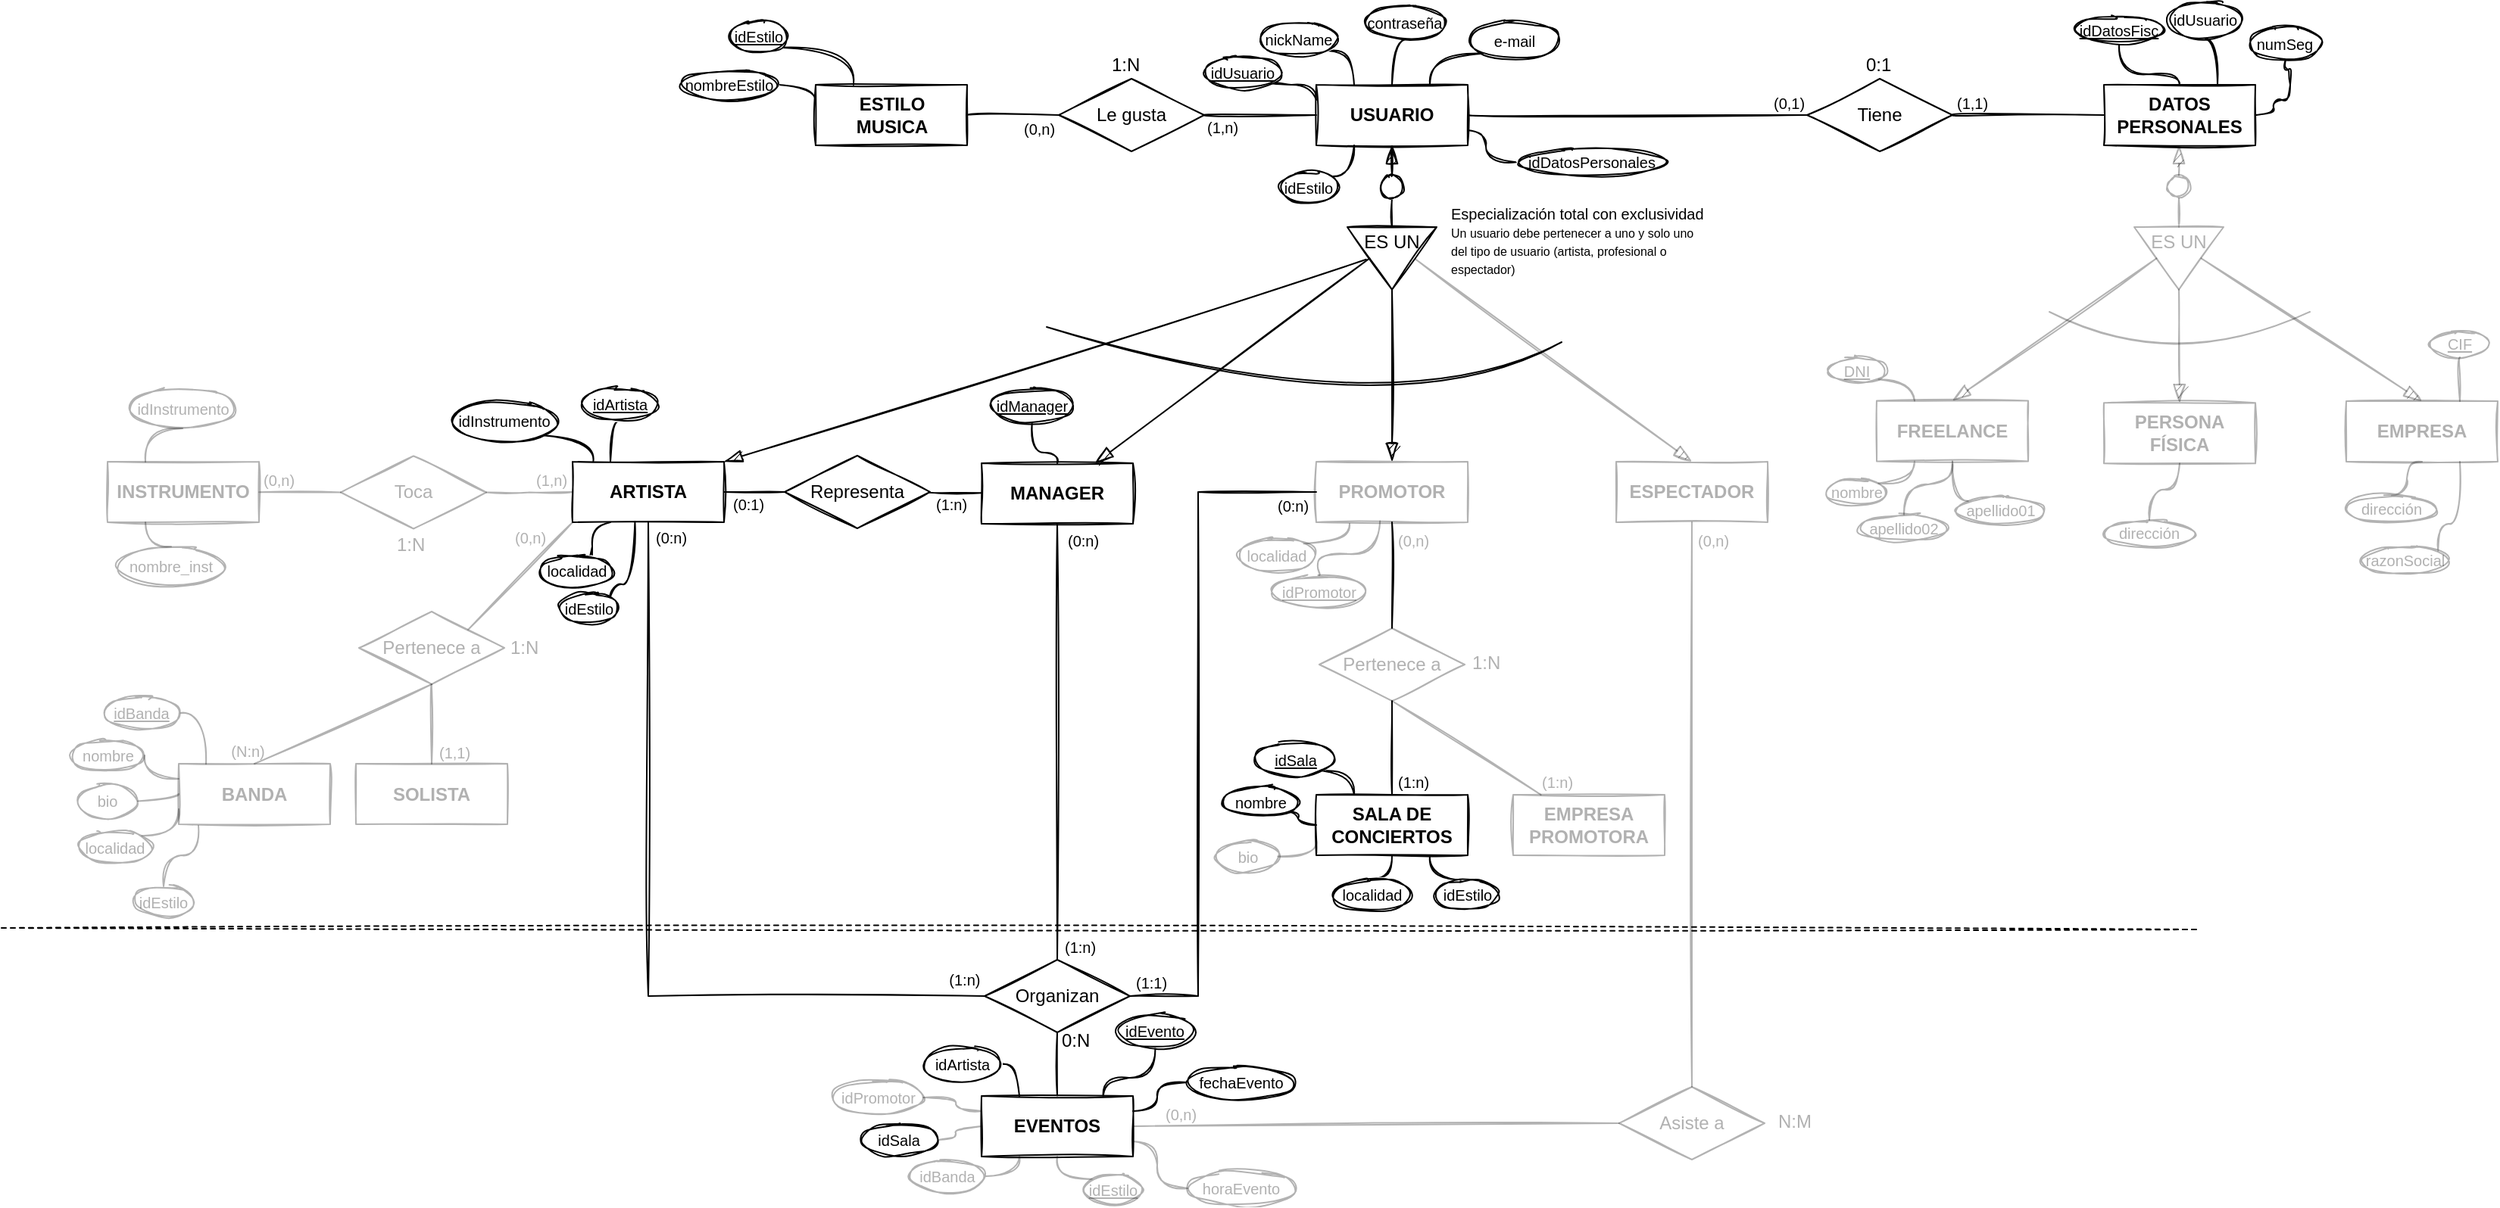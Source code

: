 <mxfile version="14.5.1" type="device"><diagram id="kA73rq3UbrbrJ2y4WX36" name="Página-1"><mxGraphModel dx="1982" dy="475" grid="1" gridSize="10" guides="1" tooltips="1" connect="1" arrows="1" fold="1" page="1" pageScale="1" pageWidth="1169" pageHeight="827" math="0" shadow="0"><root><mxCell id="0"/><mxCell id="1" parent="0"/><mxCell id="zDfjt7TRRJ79SVTRpYC5-22" value="" style="edgeStyle=orthogonalEdgeStyle;orthogonalLoop=1;jettySize=auto;html=1;endArrow=none;endFill=0;startArrow=blockThin;startFill=1;endSize=10;startSize=10;entryX=0.5;entryY=0;entryDx=0;entryDy=0;rounded=0;sketch=1;" parent="1" source="zDfjt7TRRJ79SVTRpYC5-2" target="5ZUB5LzsXJFcUnH5BHxF-18" edge="1"><mxGeometry relative="1" as="geometry"><mxPoint x="428" y="160" as="targetPoint"/></mxGeometry></mxCell><mxCell id="5ZUB5LzsXJFcUnH5BHxF-34" value="" style="edgeStyle=none;curved=1;orthogonalLoop=1;jettySize=auto;html=1;startArrow=none;startFill=0;startSize=10;endArrow=none;endFill=0;endSize=10;fontSize=10;sketch=1;" parent="1" source="zDfjt7TRRJ79SVTRpYC5-2" target="5ZUB5LzsXJFcUnH5BHxF-33" edge="1"><mxGeometry relative="1" as="geometry"/></mxCell><mxCell id="zDfjt7TRRJ79SVTRpYC5-2" value="USUARIO" style="whiteSpace=wrap;html=1;align=center;fontStyle=1;sketch=1;" parent="1" vertex="1"><mxGeometry x="378" y="70" width="100" height="40" as="geometry"/></mxCell><mxCell id="zDfjt7TRRJ79SVTRpYC5-12" style="edgeStyle=orthogonalEdgeStyle;curved=1;orthogonalLoop=1;jettySize=auto;html=1;exitX=1;exitY=0.5;exitDx=0;exitDy=0;entryX=0;entryY=0.25;entryDx=0;entryDy=0;endArrow=none;endFill=0;sketch=1;" parent="1" source="zDfjt7TRRJ79SVTRpYC5-4" target="zDfjt7TRRJ79SVTRpYC5-2" edge="1"><mxGeometry relative="1" as="geometry"><Array as="points"><mxPoint x="345" y="70"/><mxPoint x="378" y="70"/></Array></mxGeometry></mxCell><mxCell id="zDfjt7TRRJ79SVTRpYC5-4" value="idUsuario" style="ellipse;whiteSpace=wrap;html=1;align=center;fontStyle=4;fontSize=10;sketch=1;" parent="1" vertex="1"><mxGeometry x="304" y="51" width="51.33" height="22" as="geometry"/></mxCell><mxCell id="zDfjt7TRRJ79SVTRpYC5-11" style="edgeStyle=orthogonalEdgeStyle;orthogonalLoop=1;jettySize=auto;html=1;exitX=1;exitY=1;exitDx=0;exitDy=0;entryX=0.25;entryY=0;entryDx=0;entryDy=0;endArrow=none;endFill=0;curved=1;sketch=1;" parent="1" source="zDfjt7TRRJ79SVTRpYC5-5" target="zDfjt7TRRJ79SVTRpYC5-2" edge="1"><mxGeometry relative="1" as="geometry"/></mxCell><mxCell id="zDfjt7TRRJ79SVTRpYC5-5" value="nickName" style="ellipse;whiteSpace=wrap;html=1;align=center;fontStyle=0;fontSize=10;sketch=1;" parent="1" vertex="1"><mxGeometry x="340" y="28.29" width="53" height="22.71" as="geometry"/></mxCell><mxCell id="zDfjt7TRRJ79SVTRpYC5-13" style="edgeStyle=orthogonalEdgeStyle;curved=1;orthogonalLoop=1;jettySize=auto;html=1;exitX=0.5;exitY=1;exitDx=0;exitDy=0;entryX=0.5;entryY=0;entryDx=0;entryDy=0;endArrow=none;endFill=0;sketch=1;" parent="1" source="zDfjt7TRRJ79SVTRpYC5-6" target="zDfjt7TRRJ79SVTRpYC5-2" edge="1"><mxGeometry relative="1" as="geometry"/></mxCell><mxCell id="zDfjt7TRRJ79SVTRpYC5-6" value="contraseña" style="ellipse;whiteSpace=wrap;html=1;align=center;fontStyle=0;fontSize=10;sketch=1;" parent="1" vertex="1"><mxGeometry x="410" y="17.29" width="53" height="22.71" as="geometry"/></mxCell><mxCell id="zDfjt7TRRJ79SVTRpYC5-14" style="edgeStyle=orthogonalEdgeStyle;curved=1;orthogonalLoop=1;jettySize=auto;html=1;exitX=0;exitY=1;exitDx=0;exitDy=0;entryX=0.75;entryY=0;entryDx=0;entryDy=0;endArrow=none;endFill=0;sketch=1;" parent="1" source="zDfjt7TRRJ79SVTRpYC5-10" target="zDfjt7TRRJ79SVTRpYC5-2" edge="1"><mxGeometry relative="1" as="geometry"/></mxCell><mxCell id="zDfjt7TRRJ79SVTRpYC5-10" value="e-mail" style="ellipse;whiteSpace=wrap;html=1;align=center;fontStyle=0;fontSize=10;sketch=1;" parent="1" vertex="1"><mxGeometry x="480" y="28.29" width="58" height="24.86" as="geometry"/></mxCell><mxCell id="zDfjt7TRRJ79SVTRpYC5-34" value="" style="sketch=1;jumpStyle=sharp;orthogonalLoop=1;jettySize=auto;html=1;shadow=0;endArrow=none;endFill=0;exitX=0;exitY=1;exitDx=0;exitDy=0;entryX=1;entryY=0;entryDx=0;entryDy=0;opacity=30;textOpacity=30;" parent="1" source="zDfjt7TRRJ79SVTRpYC5-15" target="zDfjt7TRRJ79SVTRpYC5-31" edge="1"><mxGeometry relative="1" as="geometry"/></mxCell><mxCell id="zDfjt7TRRJ79SVTRpYC5-15" value="ARTISTA" style="whiteSpace=wrap;html=1;align=center;fontStyle=1;sketch=1;" parent="1" vertex="1"><mxGeometry x="-113" y="319" width="100" height="40" as="geometry"/></mxCell><mxCell id="z0fIPWM9tn7xFBzED4TF-3" style="edgeStyle=orthogonalEdgeStyle;orthogonalLoop=1;jettySize=auto;html=1;entryX=1;entryY=0.5;entryDx=0;entryDy=0;endArrow=none;endFill=0;exitX=0;exitY=0.25;exitDx=0;exitDy=0;curved=1;opacity=30;textOpacity=30;sketch=1;" parent="1" source="zDfjt7TRRJ79SVTRpYC5-16" target="5ZUB5LzsXJFcUnH5BHxF-48" edge="1"><mxGeometry relative="1" as="geometry"><mxPoint x="-340" y="499.5" as="sourcePoint"/></mxGeometry></mxCell><mxCell id="zDfjt7TRRJ79SVTRpYC5-16" value="BANDA" style="whiteSpace=wrap;html=1;align=center;fontStyle=1;opacity=30;textOpacity=30;sketch=1;" parent="1" vertex="1"><mxGeometry x="-373" y="518.5" width="100" height="40" as="geometry"/></mxCell><mxCell id="zDfjt7TRRJ79SVTRpYC5-18" value="PROMOTOR" style="whiteSpace=wrap;html=1;align=center;fontStyle=1;opacity=30;textOpacity=30;sketch=1;" parent="1" vertex="1"><mxGeometry x="378" y="319" width="100" height="40" as="geometry"/></mxCell><mxCell id="9Tc9jg6i9HlDDmz3QOI4-15" style="edgeStyle=none;rounded=0;orthogonalLoop=1;jettySize=auto;html=1;exitX=0.5;exitY=1;exitDx=0;exitDy=0;entryX=0.5;entryY=0;entryDx=0;entryDy=0;startSize=10;endArrow=none;endFill=0;endSize=10;opacity=30;sketch=1;" parent="1" source="zDfjt7TRRJ79SVTRpYC5-20" target="9Tc9jg6i9HlDDmz3QOI4-14" edge="1"><mxGeometry relative="1" as="geometry"/></mxCell><mxCell id="zDfjt7TRRJ79SVTRpYC5-20" value="ESPECTADOR" style="whiteSpace=wrap;html=1;align=center;fontStyle=1;opacity=30;textOpacity=30;sketch=1;" parent="1" vertex="1"><mxGeometry x="576" y="319" width="100" height="40" as="geometry"/></mxCell><mxCell id="zDfjt7TRRJ79SVTRpYC5-23" value="" style="orthogonalLoop=1;jettySize=auto;html=1;endArrow=blockThin;endFill=1;jumpStyle=sharp;rounded=0;exitX=0;exitY=0;exitDx=29.5;exitDy=0;exitPerimeter=0;endSize=10;sketch=1;" parent="1" source="5ZUB5LzsXJFcUnH5BHxF-9" target="zDfjt7TRRJ79SVTRpYC5-18" edge="1"><mxGeometry relative="1" as="geometry"><mxPoint x="428" y="213.0" as="sourcePoint"/></mxGeometry></mxCell><mxCell id="zDfjt7TRRJ79SVTRpYC5-25" style="orthogonalLoop=1;jettySize=auto;html=1;endArrow=blockThin;endFill=1;exitX=0;exitY=0;exitDx=14.75;exitDy=20.65;jumpStyle=sharp;rounded=0;entryX=0.5;entryY=0;entryDx=0;entryDy=0;exitPerimeter=0;endSize=10;textOpacity=30;opacity=30;sketch=1;" parent="1" source="5ZUB5LzsXJFcUnH5BHxF-9" target="zDfjt7TRRJ79SVTRpYC5-20" edge="1"><mxGeometry relative="1" as="geometry"><mxPoint x="428" y="213.0" as="sourcePoint"/></mxGeometry></mxCell><mxCell id="zDfjt7TRRJ79SVTRpYC5-26" style="orthogonalLoop=1;jettySize=auto;html=1;endArrow=blockThin;endFill=1;jumpStyle=sharp;rounded=0;exitX=0;exitY=0;exitDx=44.25;exitDy=20.65;exitPerimeter=0;endSize=10;entryX=1;entryY=0;entryDx=0;entryDy=0;sketch=1;" parent="1" source="5ZUB5LzsXJFcUnH5BHxF-9" target="zDfjt7TRRJ79SVTRpYC5-15" edge="1"><mxGeometry relative="1" as="geometry"><mxPoint x="400" y="199" as="sourcePoint"/></mxGeometry></mxCell><mxCell id="zDfjt7TRRJ79SVTRpYC5-35" value="" style="sketch=1;jumpStyle=sharp;orthogonalLoop=1;jettySize=auto;html=1;shadow=0;endArrow=none;endFill=0;entryX=0.5;entryY=0;entryDx=0;entryDy=0;rounded=0;exitX=0.5;exitY=1;exitDx=0;exitDy=0;opacity=30;textOpacity=30;" parent="1" source="zDfjt7TRRJ79SVTRpYC5-31" target="zDfjt7TRRJ79SVTRpYC5-16" edge="1"><mxGeometry relative="1" as="geometry"/></mxCell><mxCell id="gb5UE7c5eUjrm0hAmpQV-17" value="" style="edgeStyle=orthogonalEdgeStyle;curved=1;rounded=0;orthogonalLoop=1;jettySize=auto;html=1;endArrow=none;endFill=0;opacity=30;sketch=1;" parent="1" source="zDfjt7TRRJ79SVTRpYC5-31" target="gb5UE7c5eUjrm0hAmpQV-16" edge="1"><mxGeometry relative="1" as="geometry"/></mxCell><mxCell id="zDfjt7TRRJ79SVTRpYC5-31" value="Pertenece a" style="shape=rhombus;perimeter=rhombusPerimeter;whiteSpace=wrap;html=1;align=center;gradientColor=none;opacity=30;textOpacity=30;sketch=1;" parent="1" vertex="1"><mxGeometry x="-254" y="418" width="96" height="48" as="geometry"/></mxCell><mxCell id="zDfjt7TRRJ79SVTRpYC5-36" value="1:N" style="text;strokeColor=none;fillColor=none;spacingLeft=4;spacingRight=4;overflow=hidden;rotatable=0;points=[[0,0.5],[1,0.5]];portConstraint=eastwest;fontSize=12;opacity=30;textOpacity=30;sketch=1;" parent="1" vertex="1"><mxGeometry x="-160" y="428" width="40" height="30" as="geometry"/></mxCell><mxCell id="zDfjt7TRRJ79SVTRpYC5-37" value="(0,n)" style="text;strokeColor=none;fillColor=none;spacingLeft=4;spacingRight=4;overflow=hidden;rotatable=0;points=[[0,0.5],[1,0.5]];portConstraint=eastwest;fontSize=10;opacity=30;textOpacity=30;sketch=1;" parent="1" vertex="1"><mxGeometry x="-157" y="357" width="40" height="30" as="geometry"/></mxCell><mxCell id="zDfjt7TRRJ79SVTRpYC5-38" value="(N:n)" style="text;strokeColor=none;fillColor=none;spacingLeft=4;spacingRight=4;overflow=hidden;rotatable=0;points=[[0,0.5],[1,0.5]];portConstraint=eastwest;fontSize=10;opacity=30;textOpacity=30;sketch=1;" parent="1" vertex="1"><mxGeometry x="-344.33" y="498" width="40" height="30" as="geometry"/></mxCell><mxCell id="zDfjt7TRRJ79SVTRpYC5-39" value="" style="edgeStyle=orthogonalEdgeStyle;curved=1;sketch=1;jumpStyle=sharp;orthogonalLoop=1;jettySize=auto;html=1;shadow=0;endArrow=none;endFill=0;" parent="1" target="zDfjt7TRRJ79SVTRpYC5-42" edge="1"><mxGeometry relative="1" as="geometry"><mxPoint x="428" y="359" as="sourcePoint"/></mxGeometry></mxCell><mxCell id="zDfjt7TRRJ79SVTRpYC5-40" value="SALA DE CONCIERTOS" style="whiteSpace=wrap;html=1;align=center;fontStyle=1;sketch=1;" parent="1" vertex="1"><mxGeometry x="378" y="539" width="100" height="40" as="geometry"/></mxCell><mxCell id="zDfjt7TRRJ79SVTRpYC5-41" value="" style="sketch=1;jumpStyle=sharp;orthogonalLoop=1;jettySize=auto;html=1;shadow=0;endArrow=none;endFill=0;rounded=0;exitX=0.5;exitY=1;exitDx=0;exitDy=0;textOpacity=30;" parent="1" source="zDfjt7TRRJ79SVTRpYC5-42" target="zDfjt7TRRJ79SVTRpYC5-40" edge="1"><mxGeometry relative="1" as="geometry"/></mxCell><mxCell id="zDfjt7TRRJ79SVTRpYC5-42" value="Pertenece a" style="shape=rhombus;perimeter=rhombusPerimeter;whiteSpace=wrap;html=1;align=center;gradientColor=none;textOpacity=30;opacity=30;sketch=1;" parent="1" vertex="1"><mxGeometry x="380" y="429" width="96" height="48" as="geometry"/></mxCell><mxCell id="zDfjt7TRRJ79SVTRpYC5-43" value="1:N" style="text;strokeColor=none;fillColor=none;spacingLeft=4;spacingRight=4;overflow=hidden;rotatable=0;points=[[0,0.5],[1,0.5]];portConstraint=eastwest;fontSize=12;opacity=30;textOpacity=30;sketch=1;" parent="1" vertex="1"><mxGeometry x="475" y="438" width="40" height="30" as="geometry"/></mxCell><mxCell id="zDfjt7TRRJ79SVTRpYC5-46" value="" style="edgeStyle=none;rounded=0;sketch=1;jumpStyle=sharp;orthogonalLoop=1;jettySize=auto;html=1;shadow=0;endArrow=none;endFill=0;fontSize=10;" parent="1" source="zDfjt7TRRJ79SVTRpYC5-44" target="zDfjt7TRRJ79SVTRpYC5-18" edge="1"><mxGeometry relative="1" as="geometry"/></mxCell><mxCell id="zDfjt7TRRJ79SVTRpYC5-44" value="(0,n)" style="text;strokeColor=none;fillColor=none;spacingLeft=4;spacingRight=4;overflow=hidden;rotatable=0;points=[[0,0.5],[1,0.5]];portConstraint=eastwest;fontSize=10;opacity=30;textOpacity=30;sketch=1;" parent="1" vertex="1"><mxGeometry x="426" y="359" width="40" height="30" as="geometry"/></mxCell><mxCell id="zDfjt7TRRJ79SVTRpYC5-45" value="(1:n)" style="text;strokeColor=none;fillColor=none;spacingLeft=4;spacingRight=4;overflow=hidden;rotatable=0;points=[[0,0.5],[1,0.5]];portConstraint=eastwest;fontSize=10;sketch=1;" parent="1" vertex="1"><mxGeometry x="426" y="518.5" width="40" height="30" as="geometry"/></mxCell><mxCell id="5ZUB5LzsXJFcUnH5BHxF-1" value="EMPRESA&lt;br&gt;PROMOTORA" style="whiteSpace=wrap;html=1;align=center;fontStyle=1;textOpacity=30;opacity=30;sketch=1;" parent="1" vertex="1"><mxGeometry x="508" y="539" width="100" height="40" as="geometry"/></mxCell><mxCell id="5ZUB5LzsXJFcUnH5BHxF-2" value="" style="sketch=1;jumpStyle=sharp;orthogonalLoop=1;jettySize=auto;html=1;shadow=0;endArrow=none;endFill=0;exitX=0.5;exitY=1;exitDx=0;exitDy=0;rounded=0;opacity=30;" parent="1" source="zDfjt7TRRJ79SVTRpYC5-42" target="5ZUB5LzsXJFcUnH5BHxF-1" edge="1"><mxGeometry relative="1" as="geometry"><mxPoint x="578" y="467" as="sourcePoint"/></mxGeometry></mxCell><mxCell id="5ZUB5LzsXJFcUnH5BHxF-3" value="(1:n)" style="text;strokeColor=none;fillColor=none;spacingLeft=4;spacingRight=4;overflow=hidden;rotatable=0;points=[[0,0.5],[1,0.5]];portConstraint=eastwest;fontSize=10;textOpacity=30;sketch=1;" parent="1" vertex="1"><mxGeometry x="521" y="518.5" width="40" height="30" as="geometry"/></mxCell><mxCell id="z0fIPWM9tn7xFBzED4TF-27" style="edgeStyle=orthogonalEdgeStyle;orthogonalLoop=1;jettySize=auto;html=1;exitX=1;exitY=1;exitDx=0;exitDy=0;endArrow=none;endFill=0;fontSize=10;fontColor=#FF0000;elbow=vertical;curved=1;entryX=0.137;entryY=-0.01;entryDx=0;entryDy=0;entryPerimeter=0;sketch=1;" parent="1" source="5ZUB5LzsXJFcUnH5BHxF-12" target="zDfjt7TRRJ79SVTRpYC5-15" edge="1"><mxGeometry relative="1" as="geometry"><mxPoint x="-100" y="310" as="targetPoint"/></mxGeometry></mxCell><mxCell id="5ZUB5LzsXJFcUnH5BHxF-12" value="idInstrumento" style="ellipse;whiteSpace=wrap;html=1;align=center;fontStyle=0;fontSize=10;sketch=1;" parent="1" vertex="1"><mxGeometry x="-192.67" y="279" width="70" height="26.71" as="geometry"/></mxCell><mxCell id="gb5UE7c5eUjrm0hAmpQV-98" style="edgeStyle=orthogonalEdgeStyle;curved=1;orthogonalLoop=1;jettySize=auto;html=1;exitX=1;exitY=0;exitDx=0;exitDy=0;entryX=0.25;entryY=1;entryDx=0;entryDy=0;endArrow=none;endFill=0;strokeColor=#000000;opacity=30;textOpacity=30;sketch=1;" parent="1" source="5ZUB5LzsXJFcUnH5BHxF-13" target="gb5UE7c5eUjrm0hAmpQV-88" edge="1"><mxGeometry relative="1" as="geometry"/></mxCell><mxCell id="5ZUB5LzsXJFcUnH5BHxF-13" value="nombre" style="ellipse;whiteSpace=wrap;html=1;align=center;fontStyle=0;fontSize=10;opacity=30;textOpacity=30;sketch=1;" parent="1" vertex="1"><mxGeometry x="715" y="330.71" width="40" height="17.14" as="geometry"/></mxCell><mxCell id="gb5UE7c5eUjrm0hAmpQV-100" style="edgeStyle=orthogonalEdgeStyle;curved=1;orthogonalLoop=1;jettySize=auto;html=1;exitX=0;exitY=0;exitDx=0;exitDy=0;entryX=0.5;entryY=1;entryDx=0;entryDy=0;endArrow=none;endFill=0;strokeColor=#000000;opacity=30;textOpacity=30;sketch=1;" parent="1" source="5ZUB5LzsXJFcUnH5BHxF-14" target="gb5UE7c5eUjrm0hAmpQV-88" edge="1"><mxGeometry relative="1" as="geometry"/></mxCell><mxCell id="5ZUB5LzsXJFcUnH5BHxF-14" value="apellido01" style="ellipse;whiteSpace=wrap;html=1;align=center;fontStyle=0;fontSize=10;opacity=30;textOpacity=30;sketch=1;" parent="1" vertex="1"><mxGeometry x="800" y="342.29" width="60" height="17.71" as="geometry"/></mxCell><mxCell id="5ZUB5LzsXJFcUnH5BHxF-39" style="orthogonalLoop=1;jettySize=auto;html=1;exitX=0.5;exitY=1;exitDx=0;exitDy=0;entryX=1;entryY=0.5;entryDx=0;entryDy=0;startArrow=none;startFill=0;startSize=10;endArrow=none;endFill=0;endSize=10;fontSize=10;edgeStyle=orthogonalEdgeStyle;curved=1;sketch=1;" parent="1" source="5ZUB5LzsXJFcUnH5BHxF-17" target="5ZUB5LzsXJFcUnH5BHxF-31" edge="1"><mxGeometry relative="1" as="geometry"><Array as="points"><mxPoint x="1018" y="60"/><mxPoint x="1021" y="60"/><mxPoint x="1021" y="80"/><mxPoint x="1010" y="80"/><mxPoint x="1010" y="90"/></Array></mxGeometry></mxCell><mxCell id="5ZUB5LzsXJFcUnH5BHxF-17" value="numSeg" style="ellipse;whiteSpace=wrap;html=1;align=center;fontStyle=0;fontSize=10;sketch=1;" parent="1" vertex="1"><mxGeometry x="993.49" y="32.14" width="49.03" height="21.01" as="geometry"/></mxCell><mxCell id="5ZUB5LzsXJFcUnH5BHxF-20" value="" style="edgeStyle=none;rounded=0;orthogonalLoop=1;jettySize=auto;html=1;startArrow=none;startFill=0;startSize=10;endArrow=none;endFill=0;endSize=10;fontSize=10;sketch=1;" parent="1" source="5ZUB5LzsXJFcUnH5BHxF-18" target="5ZUB5LzsXJFcUnH5BHxF-9" edge="1"><mxGeometry relative="1" as="geometry"/></mxCell><mxCell id="5ZUB5LzsXJFcUnH5BHxF-18" value="" style="ellipse;whiteSpace=wrap;html=1;fontSize=10;align=center;sketch=1;" parent="1" vertex="1"><mxGeometry x="420.5" y="130" width="15" height="15" as="geometry"/></mxCell><mxCell id="5ZUB5LzsXJFcUnH5BHxF-23" value="&lt;font style=&quot;font-size: 10px&quot;&gt;Especialización total con exclusividad&lt;/font&gt;&lt;br&gt;&lt;font style=&quot;font-size: 8px ; line-height: 110%&quot;&gt;Un usuario debe pertenecer a uno y solo uno del tipo de usuario (artista, profesional o espectador)&lt;/font&gt;" style="text;strokeColor=none;fillColor=none;spacing=5;spacingTop=0;overflow=hidden;rounded=0;fontSize=10;align=left;whiteSpace=wrap;html=1;sketch=1;" parent="1" vertex="1"><mxGeometry x="462" y="140" width="180" height="90" as="geometry"/></mxCell><mxCell id="5ZUB5LzsXJFcUnH5BHxF-24" value="" style="endArrow=none;html=1;fontSize=10;curved=1;sketch=1;" parent="1" edge="1"><mxGeometry width="50" height="50" relative="1" as="geometry"><mxPoint x="200" y="230" as="sourcePoint"/><mxPoint x="540" y="240" as="targetPoint"/><Array as="points"><mxPoint x="430" y="300"/></Array></mxGeometry></mxCell><mxCell id="5ZUB5LzsXJFcUnH5BHxF-29" value="" style="group;sketch=1;" parent="1" vertex="1" connectable="0"><mxGeometry x="398.5" y="160" width="59" height="45.3" as="geometry"/></mxCell><mxCell id="5ZUB5LzsXJFcUnH5BHxF-9" value="" style="verticalLabelPosition=bottom;verticalAlign=top;html=1;shape=mxgraph.basic.acute_triangle;dx=0.5;rotation=-180;sketch=1;" parent="5ZUB5LzsXJFcUnH5BHxF-29" vertex="1"><mxGeometry y="4" width="59" height="41.3" as="geometry"/></mxCell><mxCell id="5ZUB5LzsXJFcUnH5BHxF-10" value="ES UN" style="text;strokeColor=none;fillColor=none;spacingLeft=4;spacingRight=4;overflow=hidden;rotatable=0;points=[[0,0.5],[1,0.5]];portConstraint=eastwest;fontSize=12;align=center;sketch=1;" parent="5ZUB5LzsXJFcUnH5BHxF-29" vertex="1"><mxGeometry x="3.5" width="52" height="21" as="geometry"/></mxCell><mxCell id="gb5UE7c5eUjrm0hAmpQV-99" style="edgeStyle=orthogonalEdgeStyle;curved=1;orthogonalLoop=1;jettySize=auto;html=1;exitX=0.5;exitY=0;exitDx=0;exitDy=0;entryX=0.5;entryY=1;entryDx=0;entryDy=0;endArrow=none;endFill=0;strokeColor=#000000;opacity=30;textOpacity=30;sketch=1;" parent="1" source="5ZUB5LzsXJFcUnH5BHxF-30" target="gb5UE7c5eUjrm0hAmpQV-88" edge="1"><mxGeometry relative="1" as="geometry"/></mxCell><mxCell id="5ZUB5LzsXJFcUnH5BHxF-30" value="apellido02" style="ellipse;whiteSpace=wrap;html=1;align=center;fontStyle=0;fontSize=10;opacity=30;textOpacity=30;sketch=1;" parent="1" vertex="1"><mxGeometry x="736" y="354.0" width="60" height="17.71" as="geometry"/></mxCell><mxCell id="5ZUB5LzsXJFcUnH5BHxF-31" value="DATOS&lt;br&gt;PERSONALES" style="whiteSpace=wrap;html=1;align=center;fontStyle=1;sketch=1;" parent="1" vertex="1"><mxGeometry x="898" y="70" width="100" height="40" as="geometry"/></mxCell><mxCell id="5ZUB5LzsXJFcUnH5BHxF-35" value="" style="edgeStyle=none;curved=1;orthogonalLoop=1;jettySize=auto;html=1;startArrow=none;startFill=0;startSize=10;endArrow=none;endFill=0;endSize=10;fontSize=10;exitX=1;exitY=0.5;exitDx=0;exitDy=0;sketch=1;" parent="1" source="5ZUB5LzsXJFcUnH5BHxF-33" target="5ZUB5LzsXJFcUnH5BHxF-31" edge="1"><mxGeometry relative="1" as="geometry"><mxPoint x="838.0" y="90" as="sourcePoint"/></mxGeometry></mxCell><mxCell id="5ZUB5LzsXJFcUnH5BHxF-33" value="Tiene" style="shape=rhombus;perimeter=rhombusPerimeter;whiteSpace=wrap;html=1;align=center;gradientColor=none;sketch=1;" parent="1" vertex="1"><mxGeometry x="702" y="66" width="96" height="48" as="geometry"/></mxCell><mxCell id="5ZUB5LzsXJFcUnH5BHxF-36" value="0:1" style="text;strokeColor=none;fillColor=none;spacingLeft=4;spacingRight=4;overflow=hidden;rotatable=0;points=[[0,0.5],[1,0.5]];portConstraint=eastwest;fontSize=12;sketch=1;" parent="1" vertex="1"><mxGeometry x="735" y="43" width="40" height="30" as="geometry"/></mxCell><mxCell id="5ZUB5LzsXJFcUnH5BHxF-41" style="orthogonalLoop=1;jettySize=auto;html=1;exitX=0.5;exitY=1;exitDx=0;exitDy=0;entryX=0.75;entryY=0;entryDx=0;entryDy=0;startArrow=none;startFill=0;startSize=10;endArrow=none;endFill=0;endSize=10;fontSize=10;edgeStyle=orthogonalEdgeStyle;curved=1;sketch=1;" parent="1" source="5ZUB5LzsXJFcUnH5BHxF-37" target="5ZUB5LzsXJFcUnH5BHxF-31" edge="1"><mxGeometry relative="1" as="geometry"/></mxCell><mxCell id="5ZUB5LzsXJFcUnH5BHxF-37" value="idUsuario" style="ellipse;whiteSpace=wrap;html=1;align=center;fontStyle=0;fontSize=10;sketch=1;" parent="1" vertex="1"><mxGeometry x="940" y="14.56" width="50" height="25.44" as="geometry"/></mxCell><mxCell id="zbeX8sUEjYghos_mvobh-1" value="" style="edgeStyle=orthogonalEdgeStyle;rounded=0;orthogonalLoop=1;jettySize=auto;html=1;entryX=0.5;entryY=1;entryDx=0;entryDy=0;endArrow=none;endFill=0;sketch=1;" parent="1" source="5ZUB5LzsXJFcUnH5BHxF-47" target="zDfjt7TRRJ79SVTRpYC5-15" edge="1"><mxGeometry relative="1" as="geometry"/></mxCell><mxCell id="zbeX8sUEjYghos_mvobh-2" style="edgeStyle=orthogonalEdgeStyle;rounded=0;orthogonalLoop=1;jettySize=auto;html=1;exitX=1;exitY=0.5;exitDx=0;exitDy=0;entryX=0;entryY=0.5;entryDx=0;entryDy=0;endArrow=none;endFill=0;sketch=1;" parent="1" source="5ZUB5LzsXJFcUnH5BHxF-47" target="zDfjt7TRRJ79SVTRpYC5-18" edge="1"><mxGeometry relative="1" as="geometry"><Array as="points"><mxPoint x="300" y="672"/><mxPoint x="300" y="339"/></Array></mxGeometry></mxCell><mxCell id="5ZUB5LzsXJFcUnH5BHxF-47" value="Organizan" style="shape=rhombus;perimeter=rhombusPerimeter;whiteSpace=wrap;html=1;align=center;gradientColor=none;sketch=1;" parent="1" vertex="1"><mxGeometry x="159" y="648" width="96" height="48" as="geometry"/></mxCell><mxCell id="5ZUB5LzsXJFcUnH5BHxF-48" value="nombre" style="ellipse;whiteSpace=wrap;html=1;align=center;fontStyle=0;fontSize=10;opacity=30;textOpacity=30;sketch=1;" parent="1" vertex="1"><mxGeometry x="-444.5" y="503" width="49" height="20" as="geometry"/></mxCell><mxCell id="z0fIPWM9tn7xFBzED4TF-4" style="edgeStyle=orthogonalEdgeStyle;curved=1;orthogonalLoop=1;jettySize=auto;html=1;exitX=1;exitY=0.5;exitDx=0;exitDy=0;endArrow=none;endFill=0;entryX=0;entryY=0.5;entryDx=0;entryDy=0;opacity=30;textOpacity=30;sketch=1;" parent="1" source="zawhq5DKMASF1Zy-AZzC-1" target="zDfjt7TRRJ79SVTRpYC5-16" edge="1"><mxGeometry relative="1" as="geometry"><mxPoint x="-396" y="528.5" as="targetPoint"/></mxGeometry></mxCell><mxCell id="zawhq5DKMASF1Zy-AZzC-1" value="bio" style="ellipse;whiteSpace=wrap;html=1;align=center;fontStyle=0;fontSize=10;opacity=30;textOpacity=30;sketch=1;" parent="1" vertex="1"><mxGeometry x="-440" y="532.5" width="40" height="21.5" as="geometry"/></mxCell><mxCell id="z0fIPWM9tn7xFBzED4TF-5" style="edgeStyle=orthogonalEdgeStyle;orthogonalLoop=1;jettySize=auto;html=1;exitX=1;exitY=0;exitDx=0;exitDy=0;endArrow=none;endFill=0;rounded=1;curved=1;entryX=0;entryY=0.75;entryDx=0;entryDy=0;opacity=30;textOpacity=30;sketch=1;" parent="1" source="zawhq5DKMASF1Zy-AZzC-2" target="zDfjt7TRRJ79SVTRpYC5-16" edge="1"><mxGeometry relative="1" as="geometry"><mxPoint x="-380" y="559.5" as="targetPoint"/></mxGeometry></mxCell><mxCell id="zawhq5DKMASF1Zy-AZzC-2" value="localidad" style="ellipse;whiteSpace=wrap;html=1;align=center;fontStyle=0;fontSize=10;opacity=30;textOpacity=30;sketch=1;" parent="1" vertex="1"><mxGeometry x="-440" y="563" width="50" height="21" as="geometry"/></mxCell><mxCell id="z0fIPWM9tn7xFBzED4TF-6" style="edgeStyle=orthogonalEdgeStyle;curved=1;orthogonalLoop=1;jettySize=auto;html=1;exitX=0.5;exitY=0;exitDx=0;exitDy=0;entryX=0.13;entryY=1.025;entryDx=0;entryDy=0;entryPerimeter=0;endArrow=none;endFill=0;opacity=30;textOpacity=30;sketch=1;" parent="1" source="zawhq5DKMASF1Zy-AZzC-3" target="zDfjt7TRRJ79SVTRpYC5-16" edge="1"><mxGeometry relative="1" as="geometry"/></mxCell><mxCell id="zawhq5DKMASF1Zy-AZzC-3" value="idEstilo" style="ellipse;whiteSpace=wrap;html=1;align=center;fontStyle=0;fontSize=10;opacity=30;textOpacity=30;sketch=1;" parent="1" vertex="1"><mxGeometry x="-403" y="599.5" width="40" height="20" as="geometry"/></mxCell><mxCell id="z0fIPWM9tn7xFBzED4TF-20" value="(1:1)" style="text;strokeColor=none;fillColor=none;spacingLeft=4;spacingRight=4;overflow=hidden;rotatable=0;points=[[0,0.5],[1,0.5]];portConstraint=eastwest;fontSize=10;sketch=1;" parent="1" vertex="1"><mxGeometry x="253" y="651" width="40" height="30" as="geometry"/></mxCell><mxCell id="z0fIPWM9tn7xFBzED4TF-29" style="edgeStyle=orthogonalEdgeStyle;orthogonalLoop=1;jettySize=auto;html=1;endArrow=none;endFill=0;fontSize=10;fontColor=#FF0000;entryX=0.25;entryY=1;entryDx=0;entryDy=0;curved=1;exitX=0.5;exitY=0;exitDx=0;exitDy=0;sketch=1;" parent="1" source="z0fIPWM9tn7xFBzED4TF-26" target="zDfjt7TRRJ79SVTRpYC5-15" edge="1"><mxGeometry relative="1" as="geometry"><mxPoint x="-110" y="370" as="sourcePoint"/><Array as="points"><mxPoint x="-100" y="391"/><mxPoint x="-100" y="359"/></Array></mxGeometry></mxCell><mxCell id="z0fIPWM9tn7xFBzED4TF-26" value="localidad" style="ellipse;whiteSpace=wrap;html=1;align=center;fontStyle=0;fontSize=10;sketch=1;" parent="1" vertex="1"><mxGeometry x="-135" y="380.85" width="50" height="21" as="geometry"/></mxCell><mxCell id="g-Arr_R71R_ITWgBV6nY-4" style="edgeStyle=orthogonalEdgeStyle;curved=1;rounded=1;orthogonalLoop=1;jettySize=auto;html=1;exitX=1;exitY=0.5;exitDx=0;exitDy=0;entryX=0.18;entryY=0.004;entryDx=0;entryDy=0;entryPerimeter=0;endArrow=none;endFill=0;opacity=30;textOpacity=30;sketch=1;" parent="1" source="g-Arr_R71R_ITWgBV6nY-3" target="zDfjt7TRRJ79SVTRpYC5-16" edge="1"><mxGeometry relative="1" as="geometry"/></mxCell><mxCell id="g-Arr_R71R_ITWgBV6nY-3" value="idBanda" style="ellipse;whiteSpace=wrap;html=1;align=center;fontStyle=4;fontSize=10;opacity=30;textOpacity=30;sketch=1;" parent="1" vertex="1"><mxGeometry x="-423" y="474" width="51.33" height="22" as="geometry"/></mxCell><mxCell id="g-Arr_R71R_ITWgBV6nY-6" style="edgeStyle=orthogonalEdgeStyle;curved=1;rounded=1;orthogonalLoop=1;jettySize=auto;html=1;exitX=0.5;exitY=1;exitDx=0;exitDy=0;entryX=0.25;entryY=0;entryDx=0;entryDy=0;endArrow=none;endFill=0;sketch=1;" parent="1" source="g-Arr_R71R_ITWgBV6nY-5" target="zDfjt7TRRJ79SVTRpYC5-15" edge="1"><mxGeometry relative="1" as="geometry"/></mxCell><mxCell id="g-Arr_R71R_ITWgBV6nY-5" value="idArtista" style="ellipse;whiteSpace=wrap;html=1;align=center;fontStyle=4;fontSize=10;sketch=1;" parent="1" vertex="1"><mxGeometry x="-107.33" y="270" width="51.33" height="22" as="geometry"/></mxCell><mxCell id="gb5UE7c5eUjrm0hAmpQV-2" value="" style="edgeStyle=orthogonalEdgeStyle;rounded=0;orthogonalLoop=1;jettySize=auto;html=1;entryX=0;entryY=0.5;entryDx=0;entryDy=0;endArrow=none;endFill=0;textOpacity=30;opacity=30;sketch=1;" parent="1" source="gb5UE7c5eUjrm0hAmpQV-1" target="zDfjt7TRRJ79SVTRpYC5-15" edge="1"><mxGeometry relative="1" as="geometry"/></mxCell><mxCell id="gb5UE7c5eUjrm0hAmpQV-4" value="" style="rounded=0;orthogonalLoop=1;jettySize=auto;html=1;endArrow=none;endFill=0;exitX=0;exitY=0.5;exitDx=0;exitDy=0;opacity=30;textOpacity=30;sketch=1;" parent="1" source="gb5UE7c5eUjrm0hAmpQV-1" target="gb5UE7c5eUjrm0hAmpQV-3" edge="1"><mxGeometry relative="1" as="geometry"><mxPoint x="-285.929" y="339.286" as="sourcePoint"/></mxGeometry></mxCell><mxCell id="gb5UE7c5eUjrm0hAmpQV-1" value="Toca" style="shape=rhombus;perimeter=rhombusPerimeter;whiteSpace=wrap;html=1;align=center;gradientColor=none;opacity=30;textOpacity=30;sketch=1;" parent="1" vertex="1"><mxGeometry x="-266" y="315.25" width="96" height="48" as="geometry"/></mxCell><mxCell id="gb5UE7c5eUjrm0hAmpQV-3" value="INSTRUMENTO" style="whiteSpace=wrap;html=1;align=center;fontStyle=1;opacity=30;textOpacity=30;sketch=1;" parent="1" vertex="1"><mxGeometry x="-420" y="319" width="100" height="40" as="geometry"/></mxCell><mxCell id="gb5UE7c5eUjrm0hAmpQV-8" style="edgeStyle=orthogonalEdgeStyle;curved=1;rounded=0;orthogonalLoop=1;jettySize=auto;html=1;exitX=0.5;exitY=1;exitDx=0;exitDy=0;entryX=0.25;entryY=0;entryDx=0;entryDy=0;endArrow=none;endFill=0;opacity=30;textOpacity=30;sketch=1;" parent="1" source="gb5UE7c5eUjrm0hAmpQV-5" target="gb5UE7c5eUjrm0hAmpQV-3" edge="1"><mxGeometry relative="1" as="geometry"><Array as="points"><mxPoint x="-395" y="297"/></Array></mxGeometry></mxCell><mxCell id="gb5UE7c5eUjrm0hAmpQV-5" value="idInstrumento" style="ellipse;whiteSpace=wrap;html=1;align=center;fontStyle=0;fontSize=10;opacity=30;textOpacity=30;sketch=1;" parent="1" vertex="1"><mxGeometry x="-405.5" y="270.29" width="70" height="26.71" as="geometry"/></mxCell><mxCell id="gb5UE7c5eUjrm0hAmpQV-7" style="edgeStyle=orthogonalEdgeStyle;orthogonalLoop=1;jettySize=auto;html=1;exitX=0.5;exitY=0;exitDx=0;exitDy=0;entryX=0.25;entryY=1;entryDx=0;entryDy=0;endArrow=none;endFill=0;curved=1;opacity=30;textOpacity=30;sketch=1;" parent="1" source="gb5UE7c5eUjrm0hAmpQV-6" target="gb5UE7c5eUjrm0hAmpQV-3" edge="1"><mxGeometry relative="1" as="geometry"/></mxCell><mxCell id="gb5UE7c5eUjrm0hAmpQV-6" value="nombre_inst" style="ellipse;whiteSpace=wrap;html=1;align=center;fontStyle=0;fontSize=10;opacity=30;textOpacity=30;sketch=1;" parent="1" vertex="1"><mxGeometry x="-413" y="375.14" width="70" height="26.71" as="geometry"/></mxCell><mxCell id="gb5UE7c5eUjrm0hAmpQV-9" value="(0,n)" style="text;strokeColor=none;fillColor=none;spacingLeft=4;spacingRight=4;overflow=hidden;rotatable=0;points=[[0,0.5],[1,0.5]];portConstraint=eastwest;fontSize=10;opacity=30;textOpacity=30;sketch=1;" parent="1" vertex="1"><mxGeometry x="-323" y="319" width="40" height="30" as="geometry"/></mxCell><mxCell id="gb5UE7c5eUjrm0hAmpQV-10" value="(1,n)" style="text;strokeColor=none;fillColor=none;spacingLeft=4;spacingRight=4;overflow=hidden;rotatable=0;points=[[0,0.5],[1,0.5]];portConstraint=eastwest;fontSize=10;textOpacity=30;opacity=30;sketch=1;" parent="1" vertex="1"><mxGeometry x="-143" y="319" width="40" height="30" as="geometry"/></mxCell><mxCell id="gb5UE7c5eUjrm0hAmpQV-11" value="1:N" style="text;strokeColor=none;fillColor=none;spacingLeft=4;spacingRight=4;overflow=hidden;rotatable=0;points=[[0,0.5],[1,0.5]];portConstraint=eastwest;fontSize=12;opacity=30;textOpacity=30;sketch=1;" parent="1" vertex="1"><mxGeometry x="-235" y="360" width="40" height="30" as="geometry"/></mxCell><mxCell id="gb5UE7c5eUjrm0hAmpQV-13" style="edgeStyle=orthogonalEdgeStyle;orthogonalLoop=1;jettySize=auto;html=1;exitX=0.5;exitY=1;exitDx=0;exitDy=0;entryX=0.5;entryY=0;entryDx=0;entryDy=0;endArrow=none;endFill=0;curved=1;sketch=1;" parent="1" source="gb5UE7c5eUjrm0hAmpQV-12" target="5ZUB5LzsXJFcUnH5BHxF-31" edge="1"><mxGeometry relative="1" as="geometry"/></mxCell><mxCell id="gb5UE7c5eUjrm0hAmpQV-12" value="idDatosFisc" style="ellipse;whiteSpace=wrap;html=1;align=center;fontStyle=4;fontSize=10;sketch=1;" parent="1" vertex="1"><mxGeometry x="878" y="25.29" width="60" height="17.71" as="geometry"/></mxCell><mxCell id="gb5UE7c5eUjrm0hAmpQV-52" value="" style="edgeStyle=orthogonalEdgeStyle;curved=1;orthogonalLoop=1;jettySize=auto;html=1;endArrow=none;endFill=0;entryX=1;entryY=0.75;entryDx=0;entryDy=0;sketch=1;" parent="1" source="gb5UE7c5eUjrm0hAmpQV-14" target="zDfjt7TRRJ79SVTRpYC5-2" edge="1"><mxGeometry relative="1" as="geometry"/></mxCell><mxCell id="gb5UE7c5eUjrm0hAmpQV-14" value="idDatosPersonales" style="ellipse;whiteSpace=wrap;html=1;align=center;fontStyle=0;fontSize=10;sketch=1;" parent="1" vertex="1"><mxGeometry x="510" y="112.29" width="100" height="17.71" as="geometry"/></mxCell><mxCell id="gb5UE7c5eUjrm0hAmpQV-16" value="SOLISTA" style="whiteSpace=wrap;html=1;align=center;fontStyle=1;textOpacity=30;opacity=30;sketch=1;" parent="1" vertex="1"><mxGeometry x="-256" y="518.5" width="100" height="40" as="geometry"/></mxCell><mxCell id="gb5UE7c5eUjrm0hAmpQV-19" value="(1,1)" style="text;strokeColor=none;fillColor=none;spacingLeft=4;spacingRight=4;overflow=hidden;rotatable=0;points=[[0,0.5],[1,0.5]];portConstraint=eastwest;fontSize=10;textOpacity=30;sketch=1;" parent="1" vertex="1"><mxGeometry x="-207" y="499" width="40" height="30" as="geometry"/></mxCell><mxCell id="gb5UE7c5eUjrm0hAmpQV-81" style="edgeStyle=orthogonalEdgeStyle;curved=1;orthogonalLoop=1;jettySize=auto;html=1;exitX=1;exitY=0;exitDx=0;exitDy=0;entryX=0.25;entryY=1;entryDx=0;entryDy=0;endArrow=none;endFill=0;strokeColor=#000000;sketch=1;" parent="1" source="gb5UE7c5eUjrm0hAmpQV-50" target="zDfjt7TRRJ79SVTRpYC5-2" edge="1"><mxGeometry relative="1" as="geometry"/></mxCell><mxCell id="gb5UE7c5eUjrm0hAmpQV-50" value="idEstilo" style="ellipse;whiteSpace=wrap;html=1;align=center;fontStyle=0;fontSize=10;sketch=1;" parent="1" vertex="1"><mxGeometry x="353.0" y="127.5" width="40" height="20" as="geometry"/></mxCell><mxCell id="gb5UE7c5eUjrm0hAmpQV-57" value="(0,1)" style="text;strokeColor=none;fillColor=none;spacingLeft=4;spacingRight=4;overflow=hidden;rotatable=0;points=[[0,0.5],[1,0.5]];portConstraint=eastwest;fontSize=10;sketch=1;" parent="1" vertex="1"><mxGeometry x="674" y="70" width="40" height="30" as="geometry"/></mxCell><mxCell id="gb5UE7c5eUjrm0hAmpQV-58" value="(1,1)" style="text;strokeColor=none;fillColor=none;spacingLeft=4;spacingRight=4;overflow=hidden;rotatable=0;points=[[0,0.5],[1,0.5]];portConstraint=eastwest;fontSize=10;sketch=1;" parent="1" vertex="1"><mxGeometry x="795" y="70" width="40" height="30" as="geometry"/></mxCell><mxCell id="gb5UE7c5eUjrm0hAmpQV-61" value="1:N" style="text;strokeColor=none;fillColor=none;spacingLeft=4;spacingRight=4;overflow=hidden;rotatable=0;points=[[0,0.5],[1,0.5]];portConstraint=eastwest;fontSize=12;sketch=1;" parent="1" vertex="1"><mxGeometry x="237" y="43.0" width="40" height="30" as="geometry"/></mxCell><mxCell id="gb5UE7c5eUjrm0hAmpQV-62" value="(0,n)" style="text;strokeColor=none;fillColor=none;spacingLeft=4;spacingRight=4;overflow=hidden;rotatable=0;points=[[0,0.5],[1,0.5]];portConstraint=eastwest;fontSize=10;sketch=1;" parent="1" vertex="1"><mxGeometry x="179" y="87" width="40" height="30" as="geometry"/></mxCell><mxCell id="gb5UE7c5eUjrm0hAmpQV-74" value="" style="edgeStyle=orthogonalEdgeStyle;curved=1;orthogonalLoop=1;jettySize=auto;html=1;endArrow=none;endFill=0;strokeColor=#000000;sketch=1;" parent="1" source="gb5UE7c5eUjrm0hAmpQV-64" target="gb5UE7c5eUjrm0hAmpQV-71" edge="1"><mxGeometry relative="1" as="geometry"/></mxCell><mxCell id="gb5UE7c5eUjrm0hAmpQV-64" value="ESTILO&lt;br&gt;MUSICA" style="whiteSpace=wrap;html=1;align=center;fontStyle=1;sketch=1;" parent="1" vertex="1"><mxGeometry x="47.5" y="70" width="100" height="40" as="geometry"/></mxCell><mxCell id="gb5UE7c5eUjrm0hAmpQV-79" style="edgeStyle=orthogonalEdgeStyle;curved=1;orthogonalLoop=1;jettySize=auto;html=1;exitX=1;exitY=1;exitDx=0;exitDy=0;entryX=0.25;entryY=0;entryDx=0;entryDy=0;endArrow=none;endFill=0;strokeColor=#000000;sketch=1;" parent="1" source="gb5UE7c5eUjrm0hAmpQV-66" target="gb5UE7c5eUjrm0hAmpQV-64" edge="1"><mxGeometry relative="1" as="geometry"/></mxCell><mxCell id="gb5UE7c5eUjrm0hAmpQV-66" value="idEstilo" style="ellipse;whiteSpace=wrap;html=1;align=center;fontStyle=4;fontSize=10;sketch=1;" parent="1" vertex="1"><mxGeometry x="-10" y="28.29" width="40" height="20" as="geometry"/></mxCell><mxCell id="gb5UE7c5eUjrm0hAmpQV-78" style="edgeStyle=orthogonalEdgeStyle;curved=1;orthogonalLoop=1;jettySize=auto;html=1;exitX=1;exitY=0.5;exitDx=0;exitDy=0;entryX=0;entryY=0.25;entryDx=0;entryDy=0;endArrow=none;endFill=0;strokeColor=#000000;sketch=1;" parent="1" source="gb5UE7c5eUjrm0hAmpQV-68" target="gb5UE7c5eUjrm0hAmpQV-64" edge="1"><mxGeometry relative="1" as="geometry"/></mxCell><mxCell id="gb5UE7c5eUjrm0hAmpQV-68" value="nombreEstilo" style="ellipse;whiteSpace=wrap;html=1;align=center;fontStyle=0;fontSize=10;sketch=1;" parent="1" vertex="1"><mxGeometry x="-42" y="60.0" width="65" height="20" as="geometry"/></mxCell><mxCell id="gb5UE7c5eUjrm0hAmpQV-73" value="" style="edgeStyle=orthogonalEdgeStyle;curved=1;orthogonalLoop=1;jettySize=auto;html=1;endArrow=none;endFill=0;strokeColor=#000000;sketch=1;" parent="1" source="gb5UE7c5eUjrm0hAmpQV-71" target="zDfjt7TRRJ79SVTRpYC5-2" edge="1"><mxGeometry relative="1" as="geometry"/></mxCell><mxCell id="gb5UE7c5eUjrm0hAmpQV-71" value="Le gusta" style="shape=rhombus;perimeter=rhombusPerimeter;whiteSpace=wrap;html=1;align=center;gradientColor=none;sketch=1;" parent="1" vertex="1"><mxGeometry x="208" y="66" width="96" height="48" as="geometry"/></mxCell><mxCell id="gb5UE7c5eUjrm0hAmpQV-72" value="(1,n)" style="text;strokeColor=none;fillColor=none;spacingLeft=4;spacingRight=4;overflow=hidden;rotatable=0;points=[[0,0.5],[1,0.5]];portConstraint=eastwest;fontSize=10;sketch=1;" parent="1" vertex="1"><mxGeometry x="300" y="86" width="40" height="30" as="geometry"/></mxCell><mxCell id="gb5UE7c5eUjrm0hAmpQV-82" value="" style="edgeStyle=orthogonalEdgeStyle;orthogonalLoop=1;jettySize=auto;html=1;endArrow=none;endFill=0;startArrow=blockThin;startFill=1;endSize=10;startSize=10;entryX=0.5;entryY=0;entryDx=0;entryDy=0;rounded=0;opacity=30;textOpacity=30;sketch=1;" parent="1" target="gb5UE7c5eUjrm0hAmpQV-84" edge="1"><mxGeometry relative="1" as="geometry"><mxPoint x="947.5" y="160" as="targetPoint"/><mxPoint x="947.529" y="110" as="sourcePoint"/></mxGeometry></mxCell><mxCell id="gb5UE7c5eUjrm0hAmpQV-83" value="" style="edgeStyle=none;rounded=0;orthogonalLoop=1;jettySize=auto;html=1;startArrow=none;startFill=0;startSize=10;endArrow=none;endFill=0;endSize=10;fontSize=10;opacity=30;textOpacity=30;sketch=1;" parent="1" source="gb5UE7c5eUjrm0hAmpQV-84" target="gb5UE7c5eUjrm0hAmpQV-86" edge="1"><mxGeometry relative="1" as="geometry"/></mxCell><mxCell id="gb5UE7c5eUjrm0hAmpQV-84" value="" style="ellipse;whiteSpace=wrap;html=1;fontSize=10;align=center;opacity=30;textOpacity=30;sketch=1;" parent="1" vertex="1"><mxGeometry x="940" y="130" width="15" height="15" as="geometry"/></mxCell><mxCell id="gb5UE7c5eUjrm0hAmpQV-85" value="" style="group;opacity=30;textOpacity=30;sketch=1;" parent="1" vertex="1" connectable="0"><mxGeometry x="918" y="160" width="59" height="45.3" as="geometry"/></mxCell><mxCell id="gb5UE7c5eUjrm0hAmpQV-86" value="" style="verticalLabelPosition=bottom;verticalAlign=top;html=1;shape=mxgraph.basic.acute_triangle;dx=0.5;rotation=-180;opacity=30;textOpacity=30;sketch=1;" parent="gb5UE7c5eUjrm0hAmpQV-85" vertex="1"><mxGeometry y="4" width="59" height="41.3" as="geometry"/></mxCell><mxCell id="gb5UE7c5eUjrm0hAmpQV-87" value="ES UN" style="text;strokeColor=none;fillColor=none;spacingLeft=4;spacingRight=4;overflow=hidden;rotatable=0;points=[[0,0.5],[1,0.5]];portConstraint=eastwest;fontSize=12;align=center;opacity=30;textOpacity=30;sketch=1;" parent="gb5UE7c5eUjrm0hAmpQV-85" vertex="1"><mxGeometry x="3.5" width="52" height="21" as="geometry"/></mxCell><mxCell id="gb5UE7c5eUjrm0hAmpQV-88" value="FREELANCE" style="whiteSpace=wrap;html=1;align=center;fontStyle=1;opacity=30;textOpacity=30;sketch=1;" parent="1" vertex="1"><mxGeometry x="748" y="278.71" width="100" height="40" as="geometry"/></mxCell><mxCell id="gb5UE7c5eUjrm0hAmpQV-89" value="EMPRESA" style="whiteSpace=wrap;html=1;align=center;fontStyle=1;opacity=30;textOpacity=30;sketch=1;" parent="1" vertex="1"><mxGeometry x="1058" y="279" width="100" height="40" as="geometry"/></mxCell><mxCell id="gb5UE7c5eUjrm0hAmpQV-90" style="orthogonalLoop=1;jettySize=auto;html=1;exitX=0;exitY=0;exitDx=44.25;exitDy=20.65;exitPerimeter=0;entryX=0.5;entryY=0;entryDx=0;entryDy=0;endArrow=blockThin;endFill=1;strokeColor=#000000;rounded=0;endSize=10;opacity=30;textOpacity=30;sketch=1;" parent="1" source="gb5UE7c5eUjrm0hAmpQV-86" target="gb5UE7c5eUjrm0hAmpQV-88" edge="1"><mxGeometry relative="1" as="geometry"/></mxCell><mxCell id="gb5UE7c5eUjrm0hAmpQV-91" style="orthogonalLoop=1;jettySize=auto;html=1;exitX=0;exitY=0;exitDx=14.75;exitDy=20.65;exitPerimeter=0;entryX=0.5;entryY=0;entryDx=0;entryDy=0;endArrow=blockThin;endFill=1;strokeColor=#000000;rounded=0;endSize=10;opacity=30;textOpacity=30;sketch=1;" parent="1" source="gb5UE7c5eUjrm0hAmpQV-86" target="gb5UE7c5eUjrm0hAmpQV-89" edge="1"><mxGeometry relative="1" as="geometry"/></mxCell><mxCell id="gb5UE7c5eUjrm0hAmpQV-92" value="" style="endArrow=none;html=1;fontSize=10;curved=1;opacity=30;textOpacity=30;sketch=1;" parent="1" edge="1"><mxGeometry width="50" height="50" relative="1" as="geometry"><mxPoint x="862" y="220" as="sourcePoint"/><mxPoint x="1034" y="220" as="targetPoint"/><Array as="points"><mxPoint x="942" y="261"/></Array></mxGeometry></mxCell><mxCell id="gb5UE7c5eUjrm0hAmpQV-97" style="edgeStyle=orthogonalEdgeStyle;orthogonalLoop=1;jettySize=auto;html=1;exitX=1;exitY=1;exitDx=0;exitDy=0;entryX=0.25;entryY=0;entryDx=0;entryDy=0;endArrow=none;endFill=0;strokeColor=#000000;curved=1;opacity=30;textOpacity=30;sketch=1;" parent="1" source="gb5UE7c5eUjrm0hAmpQV-93" target="gb5UE7c5eUjrm0hAmpQV-88" edge="1"><mxGeometry relative="1" as="geometry"/></mxCell><mxCell id="gb5UE7c5eUjrm0hAmpQV-93" value="DNI" style="ellipse;whiteSpace=wrap;html=1;align=center;fontStyle=4;fontSize=10;opacity=30;textOpacity=30;sketch=1;" parent="1" vertex="1"><mxGeometry x="715" y="250.0" width="40" height="17.14" as="geometry"/></mxCell><mxCell id="gb5UE7c5eUjrm0hAmpQV-103" style="edgeStyle=orthogonalEdgeStyle;curved=1;orthogonalLoop=1;jettySize=auto;html=1;exitX=0.5;exitY=1;exitDx=0;exitDy=0;entryX=0.75;entryY=0;entryDx=0;entryDy=0;endArrow=none;endFill=0;strokeColor=#000000;opacity=30;textOpacity=30;sketch=1;" parent="1" source="gb5UE7c5eUjrm0hAmpQV-94" target="gb5UE7c5eUjrm0hAmpQV-89" edge="1"><mxGeometry relative="1" as="geometry"/></mxCell><mxCell id="gb5UE7c5eUjrm0hAmpQV-94" value="CIF" style="ellipse;whiteSpace=wrap;html=1;align=center;fontStyle=4;fontSize=10;opacity=30;textOpacity=30;sketch=1;" parent="1" vertex="1"><mxGeometry x="1113" y="232.86" width="40" height="17.14" as="geometry"/></mxCell><mxCell id="gb5UE7c5eUjrm0hAmpQV-101" style="edgeStyle=orthogonalEdgeStyle;curved=1;orthogonalLoop=1;jettySize=auto;html=1;exitX=1;exitY=0;exitDx=0;exitDy=0;entryX=0.75;entryY=1;entryDx=0;entryDy=0;endArrow=none;endFill=0;strokeColor=#000000;opacity=30;textOpacity=30;sketch=1;" parent="1" source="gb5UE7c5eUjrm0hAmpQV-95" target="gb5UE7c5eUjrm0hAmpQV-89" edge="1"><mxGeometry relative="1" as="geometry"><Array as="points"><mxPoint x="1118" y="360"/><mxPoint x="1133" y="360"/></Array></mxGeometry></mxCell><mxCell id="gb5UE7c5eUjrm0hAmpQV-95" value="razonSocial" style="ellipse;whiteSpace=wrap;html=1;align=center;fontStyle=0;fontSize=10;opacity=30;textOpacity=30;sketch=1;" parent="1" vertex="1"><mxGeometry x="1067" y="375.14" width="60" height="17.71" as="geometry"/></mxCell><mxCell id="gb5UE7c5eUjrm0hAmpQV-102" style="edgeStyle=orthogonalEdgeStyle;curved=1;orthogonalLoop=1;jettySize=auto;html=1;exitX=0.5;exitY=0;exitDx=0;exitDy=0;entryX=0.5;entryY=1;entryDx=0;entryDy=0;endArrow=none;endFill=0;strokeColor=#000000;opacity=30;textOpacity=30;sketch=1;" parent="1" source="gb5UE7c5eUjrm0hAmpQV-96" target="gb5UE7c5eUjrm0hAmpQV-89" edge="1"><mxGeometry relative="1" as="geometry"><Array as="points"><mxPoint x="1098" y="341"/><mxPoint x="1098" y="319"/></Array></mxGeometry></mxCell><mxCell id="gb5UE7c5eUjrm0hAmpQV-96" value="dirección" style="ellipse;whiteSpace=wrap;html=1;align=center;fontStyle=0;fontSize=10;opacity=30;textOpacity=30;sketch=1;" parent="1" vertex="1"><mxGeometry x="1058" y="341.29" width="60" height="17.71" as="geometry"/></mxCell><mxCell id="zbeX8sUEjYghos_mvobh-4" value="" style="edgeStyle=orthogonalEdgeStyle;rounded=0;orthogonalLoop=1;jettySize=auto;html=1;endArrow=none;endFill=0;sketch=1;" parent="1" source="zbeX8sUEjYghos_mvobh-3" target="5ZUB5LzsXJFcUnH5BHxF-47" edge="1"><mxGeometry relative="1" as="geometry"/></mxCell><mxCell id="zbeX8sUEjYghos_mvobh-3" value="EVENTOS" style="whiteSpace=wrap;html=1;align=center;fontStyle=1;sketch=1;" parent="1" vertex="1"><mxGeometry x="157" y="738" width="100" height="40" as="geometry"/></mxCell><mxCell id="zbeX8sUEjYghos_mvobh-5" value="0:N" style="text;strokeColor=none;fillColor=none;spacingLeft=4;spacingRight=4;overflow=hidden;rotatable=0;points=[[0,0.5],[1,0.5]];portConstraint=eastwest;fontSize=12;sketch=1;" parent="1" vertex="1"><mxGeometry x="204" y="687.5" width="40" height="30" as="geometry"/></mxCell><mxCell id="zbeX8sUEjYghos_mvobh-6" value="" style="endArrow=none;html=1;dashed=1;targetPerimeterSpacing=10;sourcePerimeterSpacing=10;sketch=1;" parent="1" edge="1"><mxGeometry width="50" height="50" relative="1" as="geometry"><mxPoint x="-490" y="627" as="sourcePoint"/><mxPoint x="960" y="628" as="targetPoint"/></mxGeometry></mxCell><mxCell id="zbeX8sUEjYghos_mvobh-8" value="(1:n)" style="text;strokeColor=none;fillColor=none;spacingLeft=4;spacingRight=4;overflow=hidden;rotatable=0;points=[[0,0.5],[1,0.5]];portConstraint=eastwest;fontSize=10;sketch=1;" parent="1" vertex="1"><mxGeometry x="206" y="627.5" width="40" height="30" as="geometry"/></mxCell><mxCell id="zbeX8sUEjYghos_mvobh-9" value="(0:n)" style="text;strokeColor=none;fillColor=none;spacingLeft=4;spacingRight=4;overflow=hidden;rotatable=0;points=[[0,0.5],[1,0.5]];portConstraint=eastwest;fontSize=10;sketch=1;" parent="1" vertex="1"><mxGeometry x="-64" y="357" width="40" height="30" as="geometry"/></mxCell><mxCell id="zbeX8sUEjYghos_mvobh-10" value="(0:n)" style="text;strokeColor=none;fillColor=none;spacingLeft=4;spacingRight=4;overflow=hidden;rotatable=0;points=[[0,0.5],[1,0.5]];portConstraint=eastwest;fontSize=10;sketch=1;" parent="1" vertex="1"><mxGeometry x="346.5" y="336.14" width="40" height="30" as="geometry"/></mxCell><mxCell id="mXJch_RN2cya5vPHLApZ-2" value="" style="edgeStyle=orthogonalEdgeStyle;orthogonalLoop=1;jettySize=auto;html=1;entryX=0.803;entryY=-0.004;entryDx=0;entryDy=0;entryPerimeter=0;endArrow=none;endFill=0;curved=1;sketch=1;" parent="1" source="mXJch_RN2cya5vPHLApZ-1" target="zbeX8sUEjYghos_mvobh-3" edge="1"><mxGeometry relative="1" as="geometry"/></mxCell><mxCell id="mXJch_RN2cya5vPHLApZ-1" value="idEvento" style="ellipse;whiteSpace=wrap;html=1;align=center;fontStyle=4;fontSize=10;sketch=1;" parent="1" vertex="1"><mxGeometry x="246" y="684" width="51.33" height="22" as="geometry"/></mxCell><mxCell id="mXJch_RN2cya5vPHLApZ-4" value="" style="edgeStyle=orthogonalEdgeStyle;curved=1;orthogonalLoop=1;jettySize=auto;html=1;endArrow=none;endFill=0;entryX=1;entryY=0.25;entryDx=0;entryDy=0;sketch=1;" parent="1" source="mXJch_RN2cya5vPHLApZ-3" target="zbeX8sUEjYghos_mvobh-3" edge="1"><mxGeometry relative="1" as="geometry"/></mxCell><mxCell id="mXJch_RN2cya5vPHLApZ-3" value="fechaEvento" style="ellipse;whiteSpace=wrap;html=1;align=center;fontStyle=0;fontSize=10;sketch=1;" parent="1" vertex="1"><mxGeometry x="293" y="718" width="71.33" height="22" as="geometry"/></mxCell><mxCell id="mXJch_RN2cya5vPHLApZ-6" value="" style="edgeStyle=orthogonalEdgeStyle;curved=1;orthogonalLoop=1;jettySize=auto;html=1;endArrow=none;endFill=0;opacity=30;textOpacity=30;entryX=1;entryY=0.75;entryDx=0;entryDy=0;sketch=1;" parent="1" source="mXJch_RN2cya5vPHLApZ-5" target="zbeX8sUEjYghos_mvobh-3" edge="1"><mxGeometry relative="1" as="geometry"/></mxCell><mxCell id="mXJch_RN2cya5vPHLApZ-5" value="horaEvento" style="ellipse;whiteSpace=wrap;html=1;align=center;fontStyle=0;fontSize=10;opacity=30;textOpacity=30;sketch=1;" parent="1" vertex="1"><mxGeometry x="293" y="788" width="71.33" height="22" as="geometry"/></mxCell><mxCell id="8ZRBBVvn1Wi_M2AtAILl-3" style="edgeStyle=orthogonalEdgeStyle;orthogonalLoop=1;jettySize=auto;html=1;exitX=1;exitY=0;exitDx=0;exitDy=0;entryX=0.22;entryY=1.025;entryDx=0;entryDy=0;entryPerimeter=0;curved=1;endArrow=none;endFill=0;opacity=30;textOpacity=30;sketch=1;" parent="1" source="8ZRBBVvn1Wi_M2AtAILl-1" edge="1"><mxGeometry relative="1" as="geometry"><mxPoint x="372.613" y="378.188" as="sourcePoint"/><mxPoint x="400.0" y="360.0" as="targetPoint"/></mxGeometry></mxCell><mxCell id="8ZRBBVvn1Wi_M2AtAILl-1" value="localidad" style="ellipse;whiteSpace=wrap;html=1;align=center;fontStyle=0;fontSize=10;opacity=30;textOpacity=30;sketch=1;" parent="1" vertex="1"><mxGeometry x="327" y="370.14" width="50" height="21" as="geometry"/></mxCell><mxCell id="8ZRBBVvn1Wi_M2AtAILl-4" style="edgeStyle=orthogonalEdgeStyle;curved=1;orthogonalLoop=1;jettySize=auto;html=1;exitX=0.5;exitY=0;exitDx=0;exitDy=0;entryX=0.421;entryY=0.982;entryDx=0;entryDy=0;entryPerimeter=0;endArrow=none;endFill=0;opacity=30;textOpacity=30;sketch=1;" parent="1" source="8ZRBBVvn1Wi_M2AtAILl-2" target="zDfjt7TRRJ79SVTRpYC5-18" edge="1"><mxGeometry relative="1" as="geometry"><Array as="points"><mxPoint x="379" y="394"/><mxPoint x="379" y="380"/><mxPoint x="420" y="380"/></Array></mxGeometry></mxCell><mxCell id="8ZRBBVvn1Wi_M2AtAILl-2" value="idPromotor" style="ellipse;whiteSpace=wrap;html=1;align=center;fontStyle=4;fontSize=10;opacity=30;textOpacity=30;sketch=1;" parent="1" vertex="1"><mxGeometry x="350" y="394" width="60" height="22" as="geometry"/></mxCell><mxCell id="8ZRBBVvn1Wi_M2AtAILl-11" style="edgeStyle=orthogonalEdgeStyle;curved=1;orthogonalLoop=1;jettySize=auto;html=1;exitX=1;exitY=1;exitDx=0;exitDy=0;entryX=0;entryY=0.5;entryDx=0;entryDy=0;endArrow=none;endFill=0;sketch=1;" parent="1" source="8ZRBBVvn1Wi_M2AtAILl-5" target="zDfjt7TRRJ79SVTRpYC5-40" edge="1"><mxGeometry relative="1" as="geometry"><Array as="points"><mxPoint x="366" y="551"/><mxPoint x="366" y="559"/></Array></mxGeometry></mxCell><mxCell id="8ZRBBVvn1Wi_M2AtAILl-5" value="nombre" style="ellipse;whiteSpace=wrap;html=1;align=center;fontStyle=0;fontSize=10;sketch=1;" parent="1" vertex="1"><mxGeometry x="317" y="533.5" width="49" height="20" as="geometry"/></mxCell><mxCell id="8ZRBBVvn1Wi_M2AtAILl-12" style="edgeStyle=orthogonalEdgeStyle;curved=1;orthogonalLoop=1;jettySize=auto;html=1;exitX=1;exitY=0.5;exitDx=0;exitDy=0;endArrow=none;endFill=0;entryX=0;entryY=0.75;entryDx=0;entryDy=0;textOpacity=30;opacity=30;sketch=1;" parent="1" source="8ZRBBVvn1Wi_M2AtAILl-6" target="zDfjt7TRRJ79SVTRpYC5-40" edge="1"><mxGeometry relative="1" as="geometry"><mxPoint x="370" y="570" as="targetPoint"/></mxGeometry></mxCell><mxCell id="8ZRBBVvn1Wi_M2AtAILl-6" value="bio" style="ellipse;whiteSpace=wrap;html=1;align=center;fontStyle=0;fontSize=10;textOpacity=30;opacity=30;sketch=1;" parent="1" vertex="1"><mxGeometry x="312.5" y="569" width="40" height="21.5" as="geometry"/></mxCell><mxCell id="8ZRBBVvn1Wi_M2AtAILl-13" style="edgeStyle=orthogonalEdgeStyle;orthogonalLoop=1;jettySize=auto;html=1;exitX=0.5;exitY=0;exitDx=0;exitDy=0;entryX=0.5;entryY=1;entryDx=0;entryDy=0;curved=1;endArrow=none;endFill=0;sketch=1;" parent="1" source="8ZRBBVvn1Wi_M2AtAILl-7" target="zDfjt7TRRJ79SVTRpYC5-40" edge="1"><mxGeometry relative="1" as="geometry"/></mxCell><mxCell id="8ZRBBVvn1Wi_M2AtAILl-7" value="localidad" style="ellipse;whiteSpace=wrap;html=1;align=center;fontStyle=0;fontSize=10;sketch=1;" parent="1" vertex="1"><mxGeometry x="389.83" y="594.75" width="50" height="21" as="geometry"/></mxCell><mxCell id="8ZRBBVvn1Wi_M2AtAILl-14" style="edgeStyle=orthogonalEdgeStyle;curved=1;orthogonalLoop=1;jettySize=auto;html=1;exitX=0.5;exitY=0;exitDx=0;exitDy=0;entryX=0.75;entryY=1;entryDx=0;entryDy=0;endArrow=none;endFill=0;sketch=1;" parent="1" source="8ZRBBVvn1Wi_M2AtAILl-8" target="zDfjt7TRRJ79SVTRpYC5-40" edge="1"><mxGeometry relative="1" as="geometry"/></mxCell><mxCell id="8ZRBBVvn1Wi_M2AtAILl-8" value="idEstilo" style="ellipse;whiteSpace=wrap;html=1;align=center;fontStyle=0;fontSize=10;sketch=1;" parent="1" vertex="1"><mxGeometry x="457.5" y="595.25" width="40" height="20" as="geometry"/></mxCell><mxCell id="8ZRBBVvn1Wi_M2AtAILl-10" style="edgeStyle=orthogonalEdgeStyle;curved=1;orthogonalLoop=1;jettySize=auto;html=1;exitX=1;exitY=1;exitDx=0;exitDy=0;entryX=0.25;entryY=0;entryDx=0;entryDy=0;endArrow=none;endFill=0;sketch=1;" parent="1" source="8ZRBBVvn1Wi_M2AtAILl-9" target="zDfjt7TRRJ79SVTRpYC5-40" edge="1"><mxGeometry relative="1" as="geometry"/></mxCell><mxCell id="8ZRBBVvn1Wi_M2AtAILl-9" value="idSala" style="ellipse;whiteSpace=wrap;html=1;align=center;fontStyle=4;fontSize=10;sketch=1;" parent="1" vertex="1"><mxGeometry x="338.5" y="504.5" width="51.33" height="22" as="geometry"/></mxCell><mxCell id="8ZRBBVvn1Wi_M2AtAILl-17" style="edgeStyle=orthogonalEdgeStyle;curved=1;orthogonalLoop=1;jettySize=auto;html=1;exitX=1;exitY=0;exitDx=0;exitDy=0;entryX=0.412;entryY=0.99;entryDx=0;entryDy=0;entryPerimeter=0;endArrow=none;endFill=0;sketch=1;" parent="1" source="8ZRBBVvn1Wi_M2AtAILl-15" target="zDfjt7TRRJ79SVTRpYC5-15" edge="1"><mxGeometry relative="1" as="geometry"><Array as="points"><mxPoint x="-88" y="400"/><mxPoint x="-72" y="400"/></Array></mxGeometry></mxCell><mxCell id="8ZRBBVvn1Wi_M2AtAILl-15" value="idEstilo" style="ellipse;whiteSpace=wrap;html=1;align=center;fontStyle=0;fontSize=10;sketch=1;" parent="1" vertex="1"><mxGeometry x="-122.5" y="406" width="40" height="20" as="geometry"/></mxCell><mxCell id="8ZRBBVvn1Wi_M2AtAILl-26" style="edgeStyle=orthogonalEdgeStyle;curved=1;orthogonalLoop=1;jettySize=auto;html=1;exitX=1;exitY=0.5;exitDx=0;exitDy=0;entryX=0.25;entryY=1;entryDx=0;entryDy=0;endArrow=none;endFill=0;endSize=10;opacity=30;textOpacity=30;sketch=1;" parent="1" source="8ZRBBVvn1Wi_M2AtAILl-19" target="zbeX8sUEjYghos_mvobh-3" edge="1"><mxGeometry relative="1" as="geometry"/></mxCell><mxCell id="8ZRBBVvn1Wi_M2AtAILl-19" value="idBanda" style="ellipse;whiteSpace=wrap;html=1;align=center;fontStyle=0;fontSize=10;textOpacity=30;opacity=30;sketch=1;" parent="1" vertex="1"><mxGeometry x="108.67" y="780" width="51.33" height="22" as="geometry"/></mxCell><mxCell id="8ZRBBVvn1Wi_M2AtAILl-23" style="edgeStyle=orthogonalEdgeStyle;curved=1;orthogonalLoop=1;jettySize=auto;html=1;exitX=1;exitY=0.5;exitDx=0;exitDy=0;entryX=0.25;entryY=0;entryDx=0;entryDy=0;endArrow=none;endFill=0;endSize=10;sketch=1;" parent="1" source="8ZRBBVvn1Wi_M2AtAILl-20" target="zbeX8sUEjYghos_mvobh-3" edge="1"><mxGeometry relative="1" as="geometry"/></mxCell><mxCell id="8ZRBBVvn1Wi_M2AtAILl-20" value="idArtista" style="ellipse;whiteSpace=wrap;html=1;align=center;fontStyle=0;fontSize=10;sketch=1;" parent="1" vertex="1"><mxGeometry x="118.67" y="706" width="51.33" height="22" as="geometry"/></mxCell><mxCell id="8ZRBBVvn1Wi_M2AtAILl-24" style="edgeStyle=orthogonalEdgeStyle;curved=1;orthogonalLoop=1;jettySize=auto;html=1;exitX=1;exitY=0.5;exitDx=0;exitDy=0;entryX=0;entryY=0.25;entryDx=0;entryDy=0;endArrow=none;endFill=0;endSize=10;textOpacity=30;opacity=30;sketch=1;" parent="1" source="8ZRBBVvn1Wi_M2AtAILl-21" target="zbeX8sUEjYghos_mvobh-3" edge="1"><mxGeometry relative="1" as="geometry"><Array as="points"><mxPoint x="140" y="739"/><mxPoint x="140" y="748"/></Array></mxGeometry></mxCell><mxCell id="8ZRBBVvn1Wi_M2AtAILl-21" value="idPromotor" style="ellipse;whiteSpace=wrap;html=1;align=center;fontStyle=0;fontSize=10;textOpacity=30;opacity=30;sketch=1;" parent="1" vertex="1"><mxGeometry x="58.67" y="728" width="60" height="22" as="geometry"/></mxCell><mxCell id="8ZRBBVvn1Wi_M2AtAILl-25" style="edgeStyle=orthogonalEdgeStyle;curved=1;orthogonalLoop=1;jettySize=auto;html=1;exitX=1;exitY=0.5;exitDx=0;exitDy=0;entryX=0;entryY=0.5;entryDx=0;entryDy=0;endArrow=none;endFill=0;endSize=10;textOpacity=30;opacity=30;sketch=1;" parent="1" source="8ZRBBVvn1Wi_M2AtAILl-22" target="zbeX8sUEjYghos_mvobh-3" edge="1"><mxGeometry relative="1" as="geometry"><Array as="points"><mxPoint x="140" y="767"/><mxPoint x="140" y="758"/></Array></mxGeometry></mxCell><mxCell id="8ZRBBVvn1Wi_M2AtAILl-22" value="idSala" style="ellipse;whiteSpace=wrap;html=1;align=center;fontStyle=0;fontSize=10;sketch=1;" parent="1" vertex="1"><mxGeometry x="77.33" y="756" width="51.33" height="22" as="geometry"/></mxCell><mxCell id="8ZRBBVvn1Wi_M2AtAILl-28" style="edgeStyle=orthogonalEdgeStyle;curved=1;orthogonalLoop=1;jettySize=auto;html=1;exitX=0;exitY=0;exitDx=0;exitDy=0;entryX=0.5;entryY=1;entryDx=0;entryDy=0;endArrow=none;endFill=0;endSize=10;opacity=30;textOpacity=30;sketch=1;" parent="1" source="8ZRBBVvn1Wi_M2AtAILl-27" target="zbeX8sUEjYghos_mvobh-3" edge="1"><mxGeometry relative="1" as="geometry"/></mxCell><mxCell id="8ZRBBVvn1Wi_M2AtAILl-27" value="idEstilo" style="ellipse;whiteSpace=wrap;html=1;align=center;fontStyle=4;fontSize=10;opacity=30;textOpacity=30;sketch=1;" parent="1" vertex="1"><mxGeometry x="224" y="790" width="40" height="20" as="geometry"/></mxCell><mxCell id="9Tc9jg6i9HlDDmz3QOI4-8" style="edgeStyle=none;rounded=0;orthogonalLoop=1;jettySize=auto;html=1;entryX=0.5;entryY=0;entryDx=0;entryDy=0;endArrow=none;endFill=0;sketch=1;" parent="1" source="9Tc9jg6i9HlDDmz3QOI4-1" target="5ZUB5LzsXJFcUnH5BHxF-47" edge="1"><mxGeometry relative="1" as="geometry"/></mxCell><mxCell id="9Tc9jg6i9HlDDmz3QOI4-1" value="MANAGER" style="whiteSpace=wrap;html=1;align=center;fontStyle=1;sketch=1;" parent="1" vertex="1"><mxGeometry x="157" y="320" width="100" height="40" as="geometry"/></mxCell><mxCell id="9Tc9jg6i9HlDDmz3QOI4-3" value="" style="edgeStyle=orthogonalEdgeStyle;rounded=0;orthogonalLoop=1;jettySize=auto;html=1;curved=1;endArrow=none;endFill=0;sketch=1;" parent="1" source="9Tc9jg6i9HlDDmz3QOI4-2" target="9Tc9jg6i9HlDDmz3QOI4-1" edge="1"><mxGeometry relative="1" as="geometry"/></mxCell><mxCell id="9Tc9jg6i9HlDDmz3QOI4-2" value="idManager" style="ellipse;whiteSpace=wrap;html=1;align=center;fontStyle=4;fontSize=10;sketch=1;" parent="1" vertex="1"><mxGeometry x="162.67" y="271" width="55.33" height="22" as="geometry"/></mxCell><mxCell id="9Tc9jg6i9HlDDmz3QOI4-5" value="" style="rounded=0;orthogonalLoop=1;jettySize=auto;html=1;endArrow=none;endFill=0;sketch=1;" parent="1" source="9Tc9jg6i9HlDDmz3QOI4-4" target="9Tc9jg6i9HlDDmz3QOI4-1" edge="1"><mxGeometry relative="1" as="geometry"/></mxCell><mxCell id="9Tc9jg6i9HlDDmz3QOI4-7" value="" style="rounded=0;orthogonalLoop=1;jettySize=auto;html=1;endArrow=none;endFill=0;entryX=1;entryY=0.5;entryDx=0;entryDy=0;sketch=1;" parent="1" source="9Tc9jg6i9HlDDmz3QOI4-4" target="zDfjt7TRRJ79SVTRpYC5-15" edge="1"><mxGeometry relative="1" as="geometry"/></mxCell><mxCell id="9Tc9jg6i9HlDDmz3QOI4-4" value="Representa" style="shape=rhombus;perimeter=rhombusPerimeter;whiteSpace=wrap;html=1;align=center;gradientColor=none;sketch=1;" parent="1" vertex="1"><mxGeometry x="27" y="315" width="96" height="48" as="geometry"/></mxCell><mxCell id="9Tc9jg6i9HlDDmz3QOI4-9" value="(1:n)" style="text;strokeColor=none;fillColor=none;spacingLeft=4;spacingRight=4;overflow=hidden;rotatable=0;points=[[0,0.5],[1,0.5]];portConstraint=eastwest;fontSize=10;sketch=1;" parent="1" vertex="1"><mxGeometry x="129.66" y="649" width="40" height="30" as="geometry"/></mxCell><mxCell id="9Tc9jg6i9HlDDmz3QOI4-10" value="(1:n)" style="text;strokeColor=none;fillColor=none;spacingLeft=4;spacingRight=4;overflow=hidden;rotatable=0;points=[[0,0.5],[1,0.5]];portConstraint=eastwest;fontSize=10;sketch=1;" parent="1" vertex="1"><mxGeometry x="121.0" y="335.14" width="40" height="30" as="geometry"/></mxCell><mxCell id="9Tc9jg6i9HlDDmz3QOI4-11" value="(0:1)" style="text;strokeColor=none;fillColor=none;spacingLeft=4;spacingRight=4;overflow=hidden;rotatable=0;points=[[0,0.5],[1,0.5]];portConstraint=eastwest;fontSize=10;sketch=1;" parent="1" vertex="1"><mxGeometry x="-13.0" y="335.14" width="40" height="30" as="geometry"/></mxCell><mxCell id="9Tc9jg6i9HlDDmz3QOI4-12" style="edgeStyle=none;rounded=0;orthogonalLoop=1;jettySize=auto;html=1;exitX=0;exitY=0;exitDx=44.25;exitDy=20.65;exitPerimeter=0;entryX=0.75;entryY=0;entryDx=0;entryDy=0;endArrow=blockThin;endFill=1;startSize=10;endSize=10;sketch=1;" parent="1" source="5ZUB5LzsXJFcUnH5BHxF-9" target="9Tc9jg6i9HlDDmz3QOI4-1" edge="1"><mxGeometry relative="1" as="geometry"/></mxCell><mxCell id="9Tc9jg6i9HlDDmz3QOI4-13" value="(0:n)" style="text;strokeColor=none;fillColor=none;spacingLeft=4;spacingRight=4;overflow=hidden;rotatable=0;points=[[0,0.5],[1,0.5]];portConstraint=eastwest;fontSize=10;sketch=1;" parent="1" vertex="1"><mxGeometry x="208" y="359" width="40" height="30" as="geometry"/></mxCell><mxCell id="9Tc9jg6i9HlDDmz3QOI4-16" style="edgeStyle=none;rounded=0;orthogonalLoop=1;jettySize=auto;html=1;exitX=0;exitY=0.5;exitDx=0;exitDy=0;entryX=1;entryY=0.5;entryDx=0;entryDy=0;startSize=10;endArrow=none;endFill=0;endSize=10;opacity=30;sketch=1;" parent="1" source="9Tc9jg6i9HlDDmz3QOI4-14" target="zbeX8sUEjYghos_mvobh-3" edge="1"><mxGeometry relative="1" as="geometry"/></mxCell><mxCell id="9Tc9jg6i9HlDDmz3QOI4-14" value="Asiste a" style="shape=rhombus;perimeter=rhombusPerimeter;whiteSpace=wrap;html=1;align=center;gradientColor=none;textOpacity=30;opacity=30;sketch=1;" parent="1" vertex="1"><mxGeometry x="578" y="732" width="96" height="48" as="geometry"/></mxCell><mxCell id="9Tc9jg6i9HlDDmz3QOI4-17" value="(0,n)" style="text;strokeColor=none;fillColor=none;spacingLeft=4;spacingRight=4;overflow=hidden;rotatable=0;points=[[0,0.5],[1,0.5]];portConstraint=eastwest;fontSize=10;opacity=30;textOpacity=30;sketch=1;" parent="1" vertex="1"><mxGeometry x="624" y="359" width="40" height="30" as="geometry"/></mxCell><mxCell id="9Tc9jg6i9HlDDmz3QOI4-18" value="(0,n)" style="text;strokeColor=none;fillColor=none;spacingLeft=4;spacingRight=4;overflow=hidden;rotatable=0;points=[[0,0.5],[1,0.5]];portConstraint=eastwest;fontSize=10;opacity=30;textOpacity=30;sketch=1;" parent="1" vertex="1"><mxGeometry x="272.5" y="738" width="40" height="30" as="geometry"/></mxCell><mxCell id="9Tc9jg6i9HlDDmz3QOI4-19" value="N:M" style="text;strokeColor=none;fillColor=none;spacingLeft=4;spacingRight=4;overflow=hidden;rotatable=0;points=[[0,0.5],[1,0.5]];portConstraint=eastwest;fontSize=12;opacity=30;textOpacity=30;sketch=1;" parent="1" vertex="1"><mxGeometry x="677" y="741" width="40" height="30" as="geometry"/></mxCell><mxCell id="9Tc9jg6i9HlDDmz3QOI4-21" value="PERSONA FÍSICA" style="whiteSpace=wrap;html=1;align=center;fontStyle=1;opacity=30;textOpacity=30;sketch=1;" parent="1" vertex="1"><mxGeometry x="898" y="280.15" width="100" height="40" as="geometry"/></mxCell><mxCell id="9Tc9jg6i9HlDDmz3QOI4-26" style="edgeStyle=orthogonalEdgeStyle;curved=1;orthogonalLoop=1;jettySize=auto;html=1;exitX=0.5;exitY=0;exitDx=0;exitDy=0;entryX=0.5;entryY=1;entryDx=0;entryDy=0;endArrow=none;endFill=0;strokeColor=#000000;opacity=30;textOpacity=30;sketch=1;" parent="1" source="9Tc9jg6i9HlDDmz3QOI4-27" target="9Tc9jg6i9HlDDmz3QOI4-21" edge="1"><mxGeometry relative="1" as="geometry"/></mxCell><mxCell id="9Tc9jg6i9HlDDmz3QOI4-27" value="dirección" style="ellipse;whiteSpace=wrap;html=1;align=center;fontStyle=0;fontSize=10;opacity=30;textOpacity=30;sketch=1;" parent="1" vertex="1"><mxGeometry x="898" y="357.43" width="60" height="17.71" as="geometry"/></mxCell><mxCell id="9Tc9jg6i9HlDDmz3QOI4-28" style="edgeStyle=none;rounded=0;orthogonalLoop=1;jettySize=auto;html=1;entryX=0.5;entryY=0;entryDx=0;entryDy=0;startSize=10;sourcePerimeterSpacing=10;endArrow=blockThin;endFill=1;endSize=10;targetPerimeterSpacing=10;opacity=30;exitX=0;exitY=0;exitDx=29.5;exitDy=0;exitPerimeter=0;sketch=1;" parent="1" source="gb5UE7c5eUjrm0hAmpQV-86" target="9Tc9jg6i9HlDDmz3QOI4-21" edge="1"><mxGeometry relative="1" as="geometry"/></mxCell></root></mxGraphModel></diagram></mxfile>